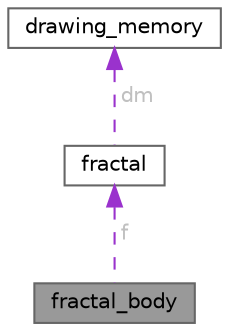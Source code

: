 digraph "fractal_body"
{
 // LATEX_PDF_SIZE
  bgcolor="transparent";
  edge [fontname=Helvetica,fontsize=10,labelfontname=Helvetica,labelfontsize=10];
  node [fontname=Helvetica,fontsize=10,shape=box,height=0.2,width=0.4];
  Node1 [id="Node000001",label="fractal_body",height=0.2,width=0.4,color="gray40", fillcolor="grey60", style="filled", fontcolor="black",tooltip=" "];
  Node2 -> Node1 [id="edge1_Node000001_Node000002",dir="back",color="darkorchid3",style="dashed",tooltip=" ",label=" f",fontcolor="grey" ];
  Node2 [id="Node000002",label="fractal",height=0.2,width=0.4,color="gray40", fillcolor="white", style="filled",URL="$classfractal.html",tooltip="Fractal class"];
  Node3 -> Node2 [id="edge2_Node000002_Node000003",dir="back",color="darkorchid3",style="dashed",tooltip=" ",label=" dm",fontcolor="grey" ];
  Node3 [id="Node000003",label="drawing_memory",height=0.2,width=0.4,color="gray40", fillcolor="white", style="filled",URL="$classdrawing__memory.html",tooltip="Class for getting access to drawing memory"];
}
